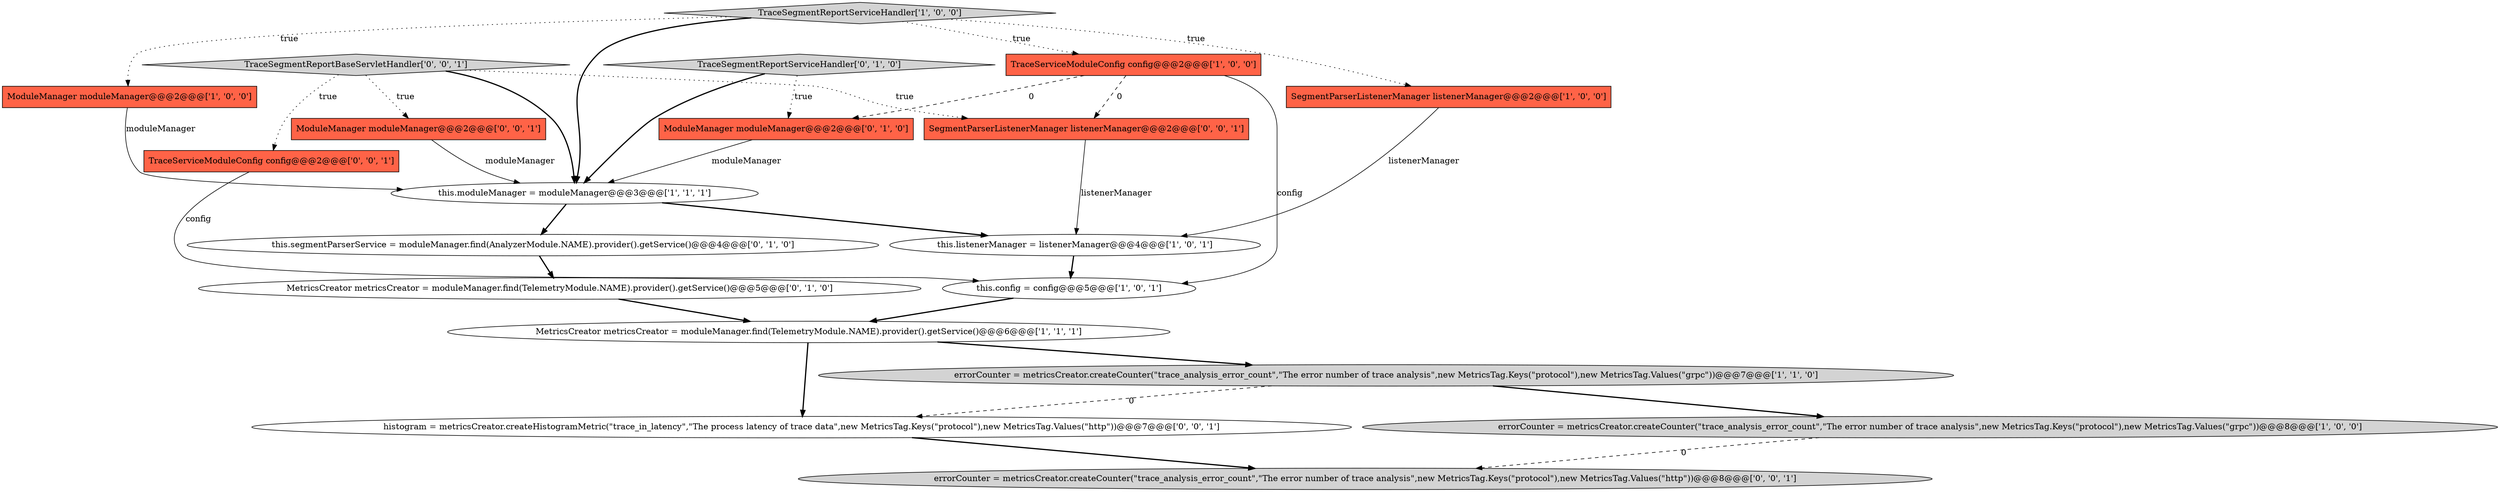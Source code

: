 digraph {
16 [style = filled, label = "ModuleManager moduleManager@@@2@@@['0', '0', '1']", fillcolor = tomato, shape = box image = "AAA0AAABBB3BBB"];
2 [style = filled, label = "MetricsCreator metricsCreator = moduleManager.find(TelemetryModule.NAME).provider().getService()@@@6@@@['1', '1', '1']", fillcolor = white, shape = ellipse image = "AAA0AAABBB1BBB"];
6 [style = filled, label = "this.config = config@@@5@@@['1', '0', '1']", fillcolor = white, shape = ellipse image = "AAA0AAABBB1BBB"];
13 [style = filled, label = "ModuleManager moduleManager@@@2@@@['0', '1', '0']", fillcolor = tomato, shape = box image = "AAA1AAABBB2BBB"];
10 [style = filled, label = "this.segmentParserService = moduleManager.find(AnalyzerModule.NAME).provider().getService()@@@4@@@['0', '1', '0']", fillcolor = white, shape = ellipse image = "AAA0AAABBB2BBB"];
0 [style = filled, label = "this.moduleManager = moduleManager@@@3@@@['1', '1', '1']", fillcolor = white, shape = ellipse image = "AAA0AAABBB1BBB"];
5 [style = filled, label = "this.listenerManager = listenerManager@@@4@@@['1', '0', '1']", fillcolor = white, shape = ellipse image = "AAA0AAABBB1BBB"];
12 [style = filled, label = "TraceSegmentReportServiceHandler['0', '1', '0']", fillcolor = lightgray, shape = diamond image = "AAA0AAABBB2BBB"];
3 [style = filled, label = "TraceSegmentReportServiceHandler['1', '0', '0']", fillcolor = lightgray, shape = diamond image = "AAA0AAABBB1BBB"];
7 [style = filled, label = "ModuleManager moduleManager@@@2@@@['1', '0', '0']", fillcolor = tomato, shape = box image = "AAA0AAABBB1BBB"];
9 [style = filled, label = "TraceServiceModuleConfig config@@@2@@@['1', '0', '0']", fillcolor = tomato, shape = box image = "AAA1AAABBB1BBB"];
15 [style = filled, label = "histogram = metricsCreator.createHistogramMetric(\"trace_in_latency\",\"The process latency of trace data\",new MetricsTag.Keys(\"protocol\"),new MetricsTag.Values(\"http\"))@@@7@@@['0', '0', '1']", fillcolor = white, shape = ellipse image = "AAA0AAABBB3BBB"];
17 [style = filled, label = "errorCounter = metricsCreator.createCounter(\"trace_analysis_error_count\",\"The error number of trace analysis\",new MetricsTag.Keys(\"protocol\"),new MetricsTag.Values(\"http\"))@@@8@@@['0', '0', '1']", fillcolor = lightgray, shape = ellipse image = "AAA0AAABBB3BBB"];
8 [style = filled, label = "errorCounter = metricsCreator.createCounter(\"trace_analysis_error_count\",\"The error number of trace analysis\",new MetricsTag.Keys(\"protocol\"),new MetricsTag.Values(\"grpc\"))@@@7@@@['1', '1', '0']", fillcolor = lightgray, shape = ellipse image = "AAA0AAABBB1BBB"];
11 [style = filled, label = "MetricsCreator metricsCreator = moduleManager.find(TelemetryModule.NAME).provider().getService()@@@5@@@['0', '1', '0']", fillcolor = white, shape = ellipse image = "AAA0AAABBB2BBB"];
1 [style = filled, label = "SegmentParserListenerManager listenerManager@@@2@@@['1', '0', '0']", fillcolor = tomato, shape = box image = "AAA0AAABBB1BBB"];
14 [style = filled, label = "TraceSegmentReportBaseServletHandler['0', '0', '1']", fillcolor = lightgray, shape = diamond image = "AAA0AAABBB3BBB"];
4 [style = filled, label = "errorCounter = metricsCreator.createCounter(\"trace_analysis_error_count\",\"The error number of trace analysis\",new MetricsTag.Keys(\"protocol\"),new MetricsTag.Values(\"grpc\"))@@@8@@@['1', '0', '0']", fillcolor = lightgray, shape = ellipse image = "AAA0AAABBB1BBB"];
18 [style = filled, label = "TraceServiceModuleConfig config@@@2@@@['0', '0', '1']", fillcolor = tomato, shape = box image = "AAA0AAABBB3BBB"];
19 [style = filled, label = "SegmentParserListenerManager listenerManager@@@2@@@['0', '0', '1']", fillcolor = tomato, shape = box image = "AAA0AAABBB3BBB"];
19->5 [style = solid, label="listenerManager"];
3->7 [style = dotted, label="true"];
14->19 [style = dotted, label="true"];
4->17 [style = dashed, label="0"];
8->15 [style = dashed, label="0"];
7->0 [style = solid, label="moduleManager"];
18->6 [style = solid, label="config"];
3->9 [style = dotted, label="true"];
12->0 [style = bold, label=""];
11->2 [style = bold, label=""];
3->0 [style = bold, label=""];
13->0 [style = solid, label="moduleManager"];
6->2 [style = bold, label=""];
9->6 [style = solid, label="config"];
14->16 [style = dotted, label="true"];
9->19 [style = dashed, label="0"];
15->17 [style = bold, label=""];
0->10 [style = bold, label=""];
12->13 [style = dotted, label="true"];
1->5 [style = solid, label="listenerManager"];
5->6 [style = bold, label=""];
14->0 [style = bold, label=""];
2->15 [style = bold, label=""];
9->13 [style = dashed, label="0"];
16->0 [style = solid, label="moduleManager"];
8->4 [style = bold, label=""];
3->1 [style = dotted, label="true"];
14->18 [style = dotted, label="true"];
2->8 [style = bold, label=""];
0->5 [style = bold, label=""];
10->11 [style = bold, label=""];
}
